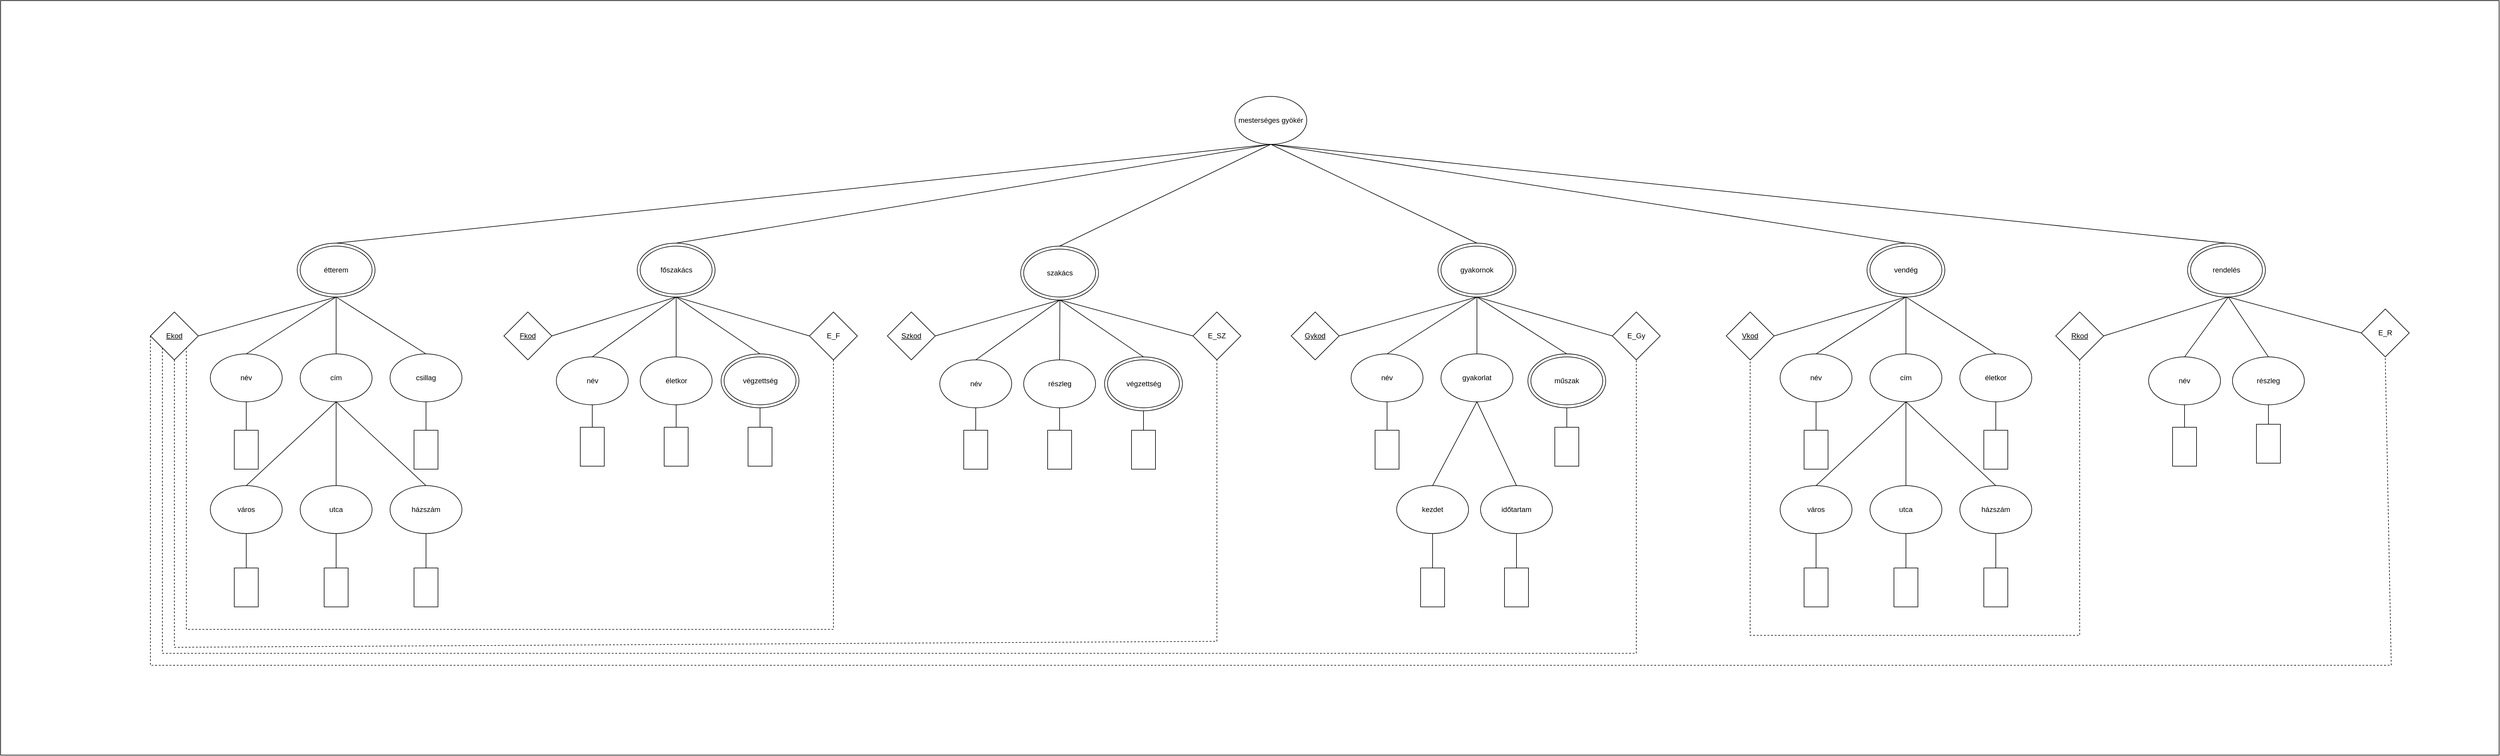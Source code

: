 <mxfile version="28.2.5">
  <diagram name="1 oldal" id="LIRnWuFRGlXjLQV8GNR7">
    <mxGraphModel dx="6037" dy="3804" grid="1" gridSize="10" guides="1" tooltips="1" connect="1" arrows="1" fold="1" page="1" pageScale="1" pageWidth="827" pageHeight="1169" math="0" shadow="0">
      <root>
        <mxCell id="0" />
        <mxCell id="1" parent="0" />
        <mxCell id="uNMmvh-9kqTbppRmAP75-179" value="" style="rounded=0;whiteSpace=wrap;html=1;fillColor=light-dark(#FFFFFF,#000000);" vertex="1" parent="1">
          <mxGeometry x="-580" y="-130" width="4170" height="1260" as="geometry" />
        </mxCell>
        <mxCell id="uNMmvh-9kqTbppRmAP75-46" value="" style="ellipse;whiteSpace=wrap;html=1;" vertex="1" parent="1">
          <mxGeometry x="622.5" y="460" width="130" height="90" as="geometry" />
        </mxCell>
        <mxCell id="uNMmvh-9kqTbppRmAP75-25" value="" style="ellipse;whiteSpace=wrap;html=1;" vertex="1" parent="1">
          <mxGeometry x="3070" y="275" width="130" height="90" as="geometry" />
        </mxCell>
        <mxCell id="uNMmvh-9kqTbppRmAP75-24" value="" style="ellipse;whiteSpace=wrap;html=1;" vertex="1" parent="1">
          <mxGeometry x="2535" y="275" width="130" height="90" as="geometry" />
        </mxCell>
        <mxCell id="uNMmvh-9kqTbppRmAP75-23" value="" style="ellipse;whiteSpace=wrap;html=1;" vertex="1" parent="1">
          <mxGeometry x="1819" y="275" width="130" height="90" as="geometry" />
        </mxCell>
        <mxCell id="uNMmvh-9kqTbppRmAP75-22" value="" style="ellipse;whiteSpace=wrap;html=1;" vertex="1" parent="1">
          <mxGeometry x="1122.5" y="280" width="130" height="90" as="geometry" />
        </mxCell>
        <mxCell id="uNMmvh-9kqTbppRmAP75-21" value="" style="ellipse;whiteSpace=wrap;html=1;" vertex="1" parent="1">
          <mxGeometry x="482.5" y="275" width="130" height="90" as="geometry" />
        </mxCell>
        <mxCell id="uNMmvh-9kqTbppRmAP75-20" value="" style="ellipse;whiteSpace=wrap;html=1;" vertex="1" parent="1">
          <mxGeometry x="-85" y="275" width="130" height="90" as="geometry" />
        </mxCell>
        <mxCell id="uNMmvh-9kqTbppRmAP75-1" value="étterem" style="ellipse;whiteSpace=wrap;html=1;" vertex="1" parent="1">
          <mxGeometry x="-80" y="280" width="120" height="80" as="geometry" />
        </mxCell>
        <mxCell id="uNMmvh-9kqTbppRmAP75-2" value="szakács" style="ellipse;whiteSpace=wrap;html=1;" vertex="1" parent="1">
          <mxGeometry x="1127.5" y="285" width="120" height="80" as="geometry" />
        </mxCell>
        <mxCell id="uNMmvh-9kqTbppRmAP75-3" value="főszakács" style="ellipse;whiteSpace=wrap;html=1;" vertex="1" parent="1">
          <mxGeometry x="487.5" y="280" width="120" height="80" as="geometry" />
        </mxCell>
        <mxCell id="uNMmvh-9kqTbppRmAP75-4" value="gyakornok" style="ellipse;whiteSpace=wrap;html=1;" vertex="1" parent="1">
          <mxGeometry x="1824" y="280" width="120" height="80" as="geometry" />
        </mxCell>
        <mxCell id="uNMmvh-9kqTbppRmAP75-5" value="vendég" style="ellipse;whiteSpace=wrap;html=1;" vertex="1" parent="1">
          <mxGeometry x="2540" y="280" width="120" height="80" as="geometry" />
        </mxCell>
        <mxCell id="uNMmvh-9kqTbppRmAP75-6" value="rendelés" style="ellipse;whiteSpace=wrap;html=1;" vertex="1" parent="1">
          <mxGeometry x="3075" y="280" width="120" height="80" as="geometry" />
        </mxCell>
        <mxCell id="uNMmvh-9kqTbppRmAP75-7" value="név" style="ellipse;whiteSpace=wrap;html=1;" vertex="1" parent="1">
          <mxGeometry x="-230" y="460" width="120" height="80" as="geometry" />
        </mxCell>
        <mxCell id="uNMmvh-9kqTbppRmAP75-8" value="cím" style="ellipse;whiteSpace=wrap;html=1;" vertex="1" parent="1">
          <mxGeometry x="-80" y="460" width="120" height="80" as="geometry" />
        </mxCell>
        <mxCell id="uNMmvh-9kqTbppRmAP75-10" value="&lt;u&gt;Ekod&lt;/u&gt;" style="rhombus;whiteSpace=wrap;html=1;" vertex="1" parent="1">
          <mxGeometry x="-330" y="390" width="80" height="80" as="geometry" />
        </mxCell>
        <mxCell id="uNMmvh-9kqTbppRmAP75-11" value="csillag" style="ellipse;whiteSpace=wrap;html=1;" vertex="1" parent="1">
          <mxGeometry x="70" y="460" width="120" height="80" as="geometry" />
        </mxCell>
        <mxCell id="uNMmvh-9kqTbppRmAP75-12" value="város" style="ellipse;whiteSpace=wrap;html=1;" vertex="1" parent="1">
          <mxGeometry x="-230" y="680" width="120" height="80" as="geometry" />
        </mxCell>
        <mxCell id="uNMmvh-9kqTbppRmAP75-13" value="utca" style="ellipse;whiteSpace=wrap;html=1;" vertex="1" parent="1">
          <mxGeometry x="-80" y="680" width="120" height="80" as="geometry" />
        </mxCell>
        <mxCell id="uNMmvh-9kqTbppRmAP75-14" value="házszám" style="ellipse;whiteSpace=wrap;html=1;" vertex="1" parent="1">
          <mxGeometry x="70" y="680" width="120" height="80" as="geometry" />
        </mxCell>
        <mxCell id="uNMmvh-9kqTbppRmAP75-15" value="" style="rounded=0;whiteSpace=wrap;html=1;rotation=90;" vertex="1" parent="1">
          <mxGeometry x="-202.5" y="600" width="65" height="40" as="geometry" />
        </mxCell>
        <mxCell id="uNMmvh-9kqTbppRmAP75-16" value="" style="rounded=0;whiteSpace=wrap;html=1;rotation=90;" vertex="1" parent="1">
          <mxGeometry x="97.5" y="600" width="65" height="40" as="geometry" />
        </mxCell>
        <mxCell id="uNMmvh-9kqTbppRmAP75-17" value="" style="rounded=0;whiteSpace=wrap;html=1;rotation=90;" vertex="1" parent="1">
          <mxGeometry x="-202.5" y="830" width="65" height="40" as="geometry" />
        </mxCell>
        <mxCell id="uNMmvh-9kqTbppRmAP75-18" value="" style="rounded=0;whiteSpace=wrap;html=1;rotation=90;" vertex="1" parent="1">
          <mxGeometry x="-52.5" y="830" width="65" height="40" as="geometry" />
        </mxCell>
        <mxCell id="uNMmvh-9kqTbppRmAP75-19" value="" style="rounded=0;whiteSpace=wrap;html=1;rotation=90;" vertex="1" parent="1">
          <mxGeometry x="97.5" y="830" width="65" height="40" as="geometry" />
        </mxCell>
        <mxCell id="uNMmvh-9kqTbppRmAP75-26" value="" style="endArrow=none;html=1;rounded=0;exitX=1;exitY=0.5;exitDx=0;exitDy=0;entryX=0.5;entryY=1;entryDx=0;entryDy=0;" edge="1" parent="1" source="uNMmvh-9kqTbppRmAP75-10" target="uNMmvh-9kqTbppRmAP75-20">
          <mxGeometry width="50" height="50" relative="1" as="geometry">
            <mxPoint x="-110" y="500" as="sourcePoint" />
            <mxPoint x="-100" y="410" as="targetPoint" />
          </mxGeometry>
        </mxCell>
        <mxCell id="uNMmvh-9kqTbppRmAP75-31" value="" style="endArrow=none;html=1;rounded=0;exitX=0.5;exitY=0;exitDx=0;exitDy=0;entryX=0.5;entryY=1;entryDx=0;entryDy=0;" edge="1" parent="1" source="uNMmvh-9kqTbppRmAP75-7" target="uNMmvh-9kqTbppRmAP75-20">
          <mxGeometry width="50" height="50" relative="1" as="geometry">
            <mxPoint x="-110" y="500" as="sourcePoint" />
            <mxPoint x="-60" y="450" as="targetPoint" />
          </mxGeometry>
        </mxCell>
        <mxCell id="uNMmvh-9kqTbppRmAP75-32" value="" style="endArrow=none;html=1;rounded=0;exitX=0.5;exitY=0;exitDx=0;exitDy=0;entryX=0.5;entryY=1;entryDx=0;entryDy=0;" edge="1" parent="1" source="uNMmvh-9kqTbppRmAP75-8" target="uNMmvh-9kqTbppRmAP75-20">
          <mxGeometry width="50" height="50" relative="1" as="geometry">
            <mxPoint x="-110" y="500" as="sourcePoint" />
            <mxPoint x="-30" y="380" as="targetPoint" />
          </mxGeometry>
        </mxCell>
        <mxCell id="uNMmvh-9kqTbppRmAP75-33" value="" style="endArrow=none;html=1;rounded=0;exitX=0.5;exitY=0;exitDx=0;exitDy=0;entryX=0.5;entryY=1;entryDx=0;entryDy=0;" edge="1" parent="1" source="uNMmvh-9kqTbppRmAP75-11" target="uNMmvh-9kqTbppRmAP75-20">
          <mxGeometry width="50" height="50" relative="1" as="geometry">
            <mxPoint x="-110" y="500" as="sourcePoint" />
            <mxPoint x="-20" y="370" as="targetPoint" />
          </mxGeometry>
        </mxCell>
        <mxCell id="uNMmvh-9kqTbppRmAP75-34" value="" style="endArrow=none;html=1;rounded=0;entryX=0.5;entryY=1;entryDx=0;entryDy=0;exitX=0;exitY=0.5;exitDx=0;exitDy=0;" edge="1" parent="1" source="uNMmvh-9kqTbppRmAP75-15" target="uNMmvh-9kqTbppRmAP75-7">
          <mxGeometry width="50" height="50" relative="1" as="geometry">
            <mxPoint x="-150" y="630" as="sourcePoint" />
            <mxPoint x="-100" y="580" as="targetPoint" />
          </mxGeometry>
        </mxCell>
        <mxCell id="uNMmvh-9kqTbppRmAP75-35" value="" style="endArrow=none;html=1;rounded=0;entryX=0.5;entryY=1;entryDx=0;entryDy=0;exitX=0;exitY=0.5;exitDx=0;exitDy=0;" edge="1" parent="1" source="uNMmvh-9kqTbppRmAP75-16" target="uNMmvh-9kqTbppRmAP75-11">
          <mxGeometry width="50" height="50" relative="1" as="geometry">
            <mxPoint x="-120" y="660" as="sourcePoint" />
            <mxPoint x="-70" y="610" as="targetPoint" />
          </mxGeometry>
        </mxCell>
        <mxCell id="uNMmvh-9kqTbppRmAP75-36" value="" style="endArrow=none;html=1;rounded=0;entryX=0.5;entryY=1;entryDx=0;entryDy=0;exitX=0;exitY=0.5;exitDx=0;exitDy=0;" edge="1" parent="1" source="uNMmvh-9kqTbppRmAP75-19" target="uNMmvh-9kqTbppRmAP75-14">
          <mxGeometry width="50" height="50" relative="1" as="geometry">
            <mxPoint x="30" y="920" as="sourcePoint" />
            <mxPoint x="80" y="870" as="targetPoint" />
          </mxGeometry>
        </mxCell>
        <mxCell id="uNMmvh-9kqTbppRmAP75-37" value="" style="endArrow=none;html=1;rounded=0;entryX=0.5;entryY=1;entryDx=0;entryDy=0;exitX=0;exitY=0.5;exitDx=0;exitDy=0;" edge="1" parent="1" source="uNMmvh-9kqTbppRmAP75-18" target="uNMmvh-9kqTbppRmAP75-13">
          <mxGeometry width="50" height="50" relative="1" as="geometry">
            <mxPoint x="30" y="930" as="sourcePoint" />
            <mxPoint x="80" y="880" as="targetPoint" />
          </mxGeometry>
        </mxCell>
        <mxCell id="uNMmvh-9kqTbppRmAP75-38" value="" style="endArrow=none;html=1;rounded=0;entryX=0.5;entryY=1;entryDx=0;entryDy=0;exitX=0;exitY=0.5;exitDx=0;exitDy=0;" edge="1" parent="1" source="uNMmvh-9kqTbppRmAP75-17" target="uNMmvh-9kqTbppRmAP75-12">
          <mxGeometry width="50" height="50" relative="1" as="geometry">
            <mxPoint x="30" y="930" as="sourcePoint" />
            <mxPoint x="80" y="880" as="targetPoint" />
          </mxGeometry>
        </mxCell>
        <mxCell id="uNMmvh-9kqTbppRmAP75-39" value="" style="endArrow=none;html=1;rounded=0;entryX=0.5;entryY=1;entryDx=0;entryDy=0;exitX=0.5;exitY=0;exitDx=0;exitDy=0;" edge="1" parent="1" source="uNMmvh-9kqTbppRmAP75-12" target="uNMmvh-9kqTbppRmAP75-8">
          <mxGeometry width="50" height="50" relative="1" as="geometry">
            <mxPoint x="35" y="690" as="sourcePoint" />
            <mxPoint x="85" y="640" as="targetPoint" />
          </mxGeometry>
        </mxCell>
        <mxCell id="uNMmvh-9kqTbppRmAP75-40" value="" style="endArrow=none;html=1;rounded=0;exitX=0.5;exitY=0;exitDx=0;exitDy=0;entryX=0.5;entryY=1;entryDx=0;entryDy=0;" edge="1" parent="1" source="uNMmvh-9kqTbppRmAP75-13" target="uNMmvh-9kqTbppRmAP75-8">
          <mxGeometry width="50" height="50" relative="1" as="geometry">
            <mxPoint x="-5" y="690" as="sourcePoint" />
            <mxPoint x="-15" y="540" as="targetPoint" />
          </mxGeometry>
        </mxCell>
        <mxCell id="uNMmvh-9kqTbppRmAP75-41" value="" style="endArrow=none;html=1;rounded=0;entryX=0.5;entryY=1;entryDx=0;entryDy=0;exitX=0.5;exitY=0;exitDx=0;exitDy=0;" edge="1" parent="1" source="uNMmvh-9kqTbppRmAP75-14" target="uNMmvh-9kqTbppRmAP75-8">
          <mxGeometry width="50" height="50" relative="1" as="geometry">
            <mxPoint x="55" y="650" as="sourcePoint" />
            <mxPoint x="105" y="600" as="targetPoint" />
          </mxGeometry>
        </mxCell>
        <mxCell id="uNMmvh-9kqTbppRmAP75-42" value="&lt;u&gt;Fkod&lt;/u&gt;" style="rhombus;whiteSpace=wrap;html=1;" vertex="1" parent="1">
          <mxGeometry x="260" y="390" width="80" height="80" as="geometry" />
        </mxCell>
        <mxCell id="uNMmvh-9kqTbppRmAP75-43" value="név" style="ellipse;whiteSpace=wrap;html=1;" vertex="1" parent="1">
          <mxGeometry x="347.5" y="465" width="120" height="80" as="geometry" />
        </mxCell>
        <mxCell id="uNMmvh-9kqTbppRmAP75-44" value="életkor" style="ellipse;whiteSpace=wrap;html=1;" vertex="1" parent="1">
          <mxGeometry x="487.5" y="465" width="120" height="80" as="geometry" />
        </mxCell>
        <mxCell id="uNMmvh-9kqTbppRmAP75-45" value="végzettség" style="ellipse;whiteSpace=wrap;html=1;" vertex="1" parent="1">
          <mxGeometry x="627.5" y="465" width="120" height="80" as="geometry" />
        </mxCell>
        <mxCell id="uNMmvh-9kqTbppRmAP75-47" value="" style="rounded=0;whiteSpace=wrap;html=1;rotation=90;" vertex="1" parent="1">
          <mxGeometry x="375" y="595" width="65" height="40" as="geometry" />
        </mxCell>
        <mxCell id="uNMmvh-9kqTbppRmAP75-48" value="" style="rounded=0;whiteSpace=wrap;html=1;rotation=90;" vertex="1" parent="1">
          <mxGeometry x="515" y="595" width="65" height="40" as="geometry" />
        </mxCell>
        <mxCell id="uNMmvh-9kqTbppRmAP75-49" value="" style="rounded=0;whiteSpace=wrap;html=1;rotation=90;" vertex="1" parent="1">
          <mxGeometry x="655" y="595" width="65" height="40" as="geometry" />
        </mxCell>
        <mxCell id="uNMmvh-9kqTbppRmAP75-50" value="" style="endArrow=none;html=1;rounded=0;exitX=1;exitY=0.5;exitDx=0;exitDy=0;entryX=0.5;entryY=1;entryDx=0;entryDy=0;" edge="1" parent="1" source="uNMmvh-9kqTbppRmAP75-42" target="uNMmvh-9kqTbppRmAP75-21">
          <mxGeometry width="50" height="50" relative="1" as="geometry">
            <mxPoint x="390" y="410" as="sourcePoint" />
            <mxPoint x="440" y="360" as="targetPoint" />
          </mxGeometry>
        </mxCell>
        <mxCell id="uNMmvh-9kqTbppRmAP75-51" value="" style="endArrow=none;html=1;rounded=0;exitX=0.5;exitY=0;exitDx=0;exitDy=0;entryX=0.5;entryY=1;entryDx=0;entryDy=0;" edge="1" parent="1" source="uNMmvh-9kqTbppRmAP75-43" target="uNMmvh-9kqTbppRmAP75-21">
          <mxGeometry width="50" height="50" relative="1" as="geometry">
            <mxPoint x="390" y="430" as="sourcePoint" />
            <mxPoint x="470" y="380" as="targetPoint" />
          </mxGeometry>
        </mxCell>
        <mxCell id="uNMmvh-9kqTbppRmAP75-52" value="" style="endArrow=none;html=1;rounded=0;exitX=0.5;exitY=0;exitDx=0;exitDy=0;entryX=0.5;entryY=1;entryDx=0;entryDy=0;" edge="1" parent="1" source="uNMmvh-9kqTbppRmAP75-44" target="uNMmvh-9kqTbppRmAP75-21">
          <mxGeometry width="50" height="50" relative="1" as="geometry">
            <mxPoint x="390" y="430" as="sourcePoint" />
            <mxPoint x="480" y="370" as="targetPoint" />
          </mxGeometry>
        </mxCell>
        <mxCell id="uNMmvh-9kqTbppRmAP75-53" value="" style="endArrow=none;html=1;rounded=0;entryX=0.5;entryY=0;entryDx=0;entryDy=0;exitX=0.5;exitY=1;exitDx=0;exitDy=0;" edge="1" parent="1" source="uNMmvh-9kqTbppRmAP75-21" target="uNMmvh-9kqTbppRmAP75-46">
          <mxGeometry width="50" height="50" relative="1" as="geometry">
            <mxPoint x="480" y="380" as="sourcePoint" />
            <mxPoint x="580" y="450" as="targetPoint" />
          </mxGeometry>
        </mxCell>
        <mxCell id="uNMmvh-9kqTbppRmAP75-54" value="" style="endArrow=none;html=1;rounded=0;entryX=0.5;entryY=1;entryDx=0;entryDy=0;exitX=0;exitY=0.5;exitDx=0;exitDy=0;" edge="1" parent="1" source="uNMmvh-9kqTbppRmAP75-47" target="uNMmvh-9kqTbppRmAP75-43">
          <mxGeometry width="50" height="50" relative="1" as="geometry">
            <mxPoint x="417.5" y="605" as="sourcePoint" />
            <mxPoint x="467.5" y="555" as="targetPoint" />
          </mxGeometry>
        </mxCell>
        <mxCell id="uNMmvh-9kqTbppRmAP75-55" value="" style="endArrow=none;html=1;rounded=0;entryX=0.5;entryY=1;entryDx=0;entryDy=0;exitX=0;exitY=0.5;exitDx=0;exitDy=0;" edge="1" parent="1" source="uNMmvh-9kqTbppRmAP75-48" target="uNMmvh-9kqTbppRmAP75-44">
          <mxGeometry width="50" height="50" relative="1" as="geometry">
            <mxPoint x="407.5" y="605" as="sourcePoint" />
            <mxPoint x="457.5" y="555" as="targetPoint" />
          </mxGeometry>
        </mxCell>
        <mxCell id="uNMmvh-9kqTbppRmAP75-56" value="" style="endArrow=none;html=1;rounded=0;entryX=0.5;entryY=1;entryDx=0;entryDy=0;exitX=0;exitY=0.5;exitDx=0;exitDy=0;" edge="1" parent="1" source="uNMmvh-9kqTbppRmAP75-49" target="uNMmvh-9kqTbppRmAP75-46">
          <mxGeometry width="50" height="50" relative="1" as="geometry">
            <mxPoint x="607.5" y="595" as="sourcePoint" />
            <mxPoint x="657.5" y="545" as="targetPoint" />
          </mxGeometry>
        </mxCell>
        <mxCell id="uNMmvh-9kqTbppRmAP75-57" value="E_F" style="rhombus;whiteSpace=wrap;html=1;" vertex="1" parent="1">
          <mxGeometry x="770" y="390" width="80" height="80" as="geometry" />
        </mxCell>
        <mxCell id="uNMmvh-9kqTbppRmAP75-58" value="" style="endArrow=none;html=1;rounded=0;entryX=0;entryY=0.5;entryDx=0;entryDy=0;exitX=0.5;exitY=1;exitDx=0;exitDy=0;" edge="1" parent="1" source="uNMmvh-9kqTbppRmAP75-21" target="uNMmvh-9kqTbppRmAP75-57">
          <mxGeometry width="50" height="50" relative="1" as="geometry">
            <mxPoint x="480" y="380" as="sourcePoint" />
            <mxPoint x="550" y="430" as="targetPoint" />
          </mxGeometry>
        </mxCell>
        <mxCell id="uNMmvh-9kqTbppRmAP75-59" value="" style="endArrow=none;dashed=1;html=1;rounded=0;exitX=0.5;exitY=1;exitDx=0;exitDy=0;entryX=1;entryY=1;entryDx=0;entryDy=0;" edge="1" parent="1" source="uNMmvh-9kqTbppRmAP75-57" target="uNMmvh-9kqTbppRmAP75-10">
          <mxGeometry width="50" height="50" relative="1" as="geometry">
            <mxPoint x="340" y="650" as="sourcePoint" />
            <mxPoint x="390" y="600" as="targetPoint" />
            <Array as="points">
              <mxPoint x="810" y="920" />
              <mxPoint x="-270" y="920" />
              <mxPoint x="-270" y="830" />
              <mxPoint x="-270" y="740" />
            </Array>
          </mxGeometry>
        </mxCell>
        <mxCell id="uNMmvh-9kqTbppRmAP75-60" value="E_SZ" style="rhombus;whiteSpace=wrap;html=1;" vertex="1" parent="1">
          <mxGeometry x="1410" y="390" width="80" height="80" as="geometry" />
        </mxCell>
        <mxCell id="uNMmvh-9kqTbppRmAP75-61" value="E_Gy" style="rhombus;whiteSpace=wrap;html=1;" vertex="1" parent="1">
          <mxGeometry x="2110" y="390" width="80" height="80" as="geometry" />
        </mxCell>
        <mxCell id="uNMmvh-9kqTbppRmAP75-62" value="E_R" style="rhombus;whiteSpace=wrap;html=1;" vertex="1" parent="1">
          <mxGeometry x="3360" y="385" width="80" height="80" as="geometry" />
        </mxCell>
        <mxCell id="uNMmvh-9kqTbppRmAP75-70" value="&lt;u&gt;Szkod&lt;/u&gt;" style="rhombus;whiteSpace=wrap;html=1;" vertex="1" parent="1">
          <mxGeometry x="900" y="390" width="80" height="80" as="geometry" />
        </mxCell>
        <mxCell id="uNMmvh-9kqTbppRmAP75-75" value="" style="ellipse;whiteSpace=wrap;html=1;" vertex="1" parent="1">
          <mxGeometry x="1262.5" y="465" width="130" height="90" as="geometry" />
        </mxCell>
        <mxCell id="uNMmvh-9kqTbppRmAP75-77" value="név" style="ellipse;whiteSpace=wrap;html=1;" vertex="1" parent="1">
          <mxGeometry x="987.5" y="470" width="120" height="80" as="geometry" />
        </mxCell>
        <mxCell id="uNMmvh-9kqTbppRmAP75-78" value="részleg" style="ellipse;whiteSpace=wrap;html=1;" vertex="1" parent="1">
          <mxGeometry x="1127.5" y="470" width="120" height="80" as="geometry" />
        </mxCell>
        <mxCell id="uNMmvh-9kqTbppRmAP75-79" value="végzettség" style="ellipse;whiteSpace=wrap;html=1;" vertex="1" parent="1">
          <mxGeometry x="1267.5" y="470" width="120" height="80" as="geometry" />
        </mxCell>
        <mxCell id="uNMmvh-9kqTbppRmAP75-80" value="" style="rounded=0;whiteSpace=wrap;html=1;rotation=90;" vertex="1" parent="1">
          <mxGeometry x="1015" y="600" width="65" height="40" as="geometry" />
        </mxCell>
        <mxCell id="uNMmvh-9kqTbppRmAP75-81" value="" style="rounded=0;whiteSpace=wrap;html=1;rotation=90;" vertex="1" parent="1">
          <mxGeometry x="1155" y="600" width="65" height="40" as="geometry" />
        </mxCell>
        <mxCell id="uNMmvh-9kqTbppRmAP75-82" value="" style="rounded=0;whiteSpace=wrap;html=1;rotation=90;" vertex="1" parent="1">
          <mxGeometry x="1295" y="600" width="65" height="40" as="geometry" />
        </mxCell>
        <mxCell id="uNMmvh-9kqTbppRmAP75-83" value="" style="endArrow=none;html=1;rounded=0;exitX=1;exitY=0.5;exitDx=0;exitDy=0;entryX=0.5;entryY=1;entryDx=0;entryDy=0;" edge="1" parent="1" source="uNMmvh-9kqTbppRmAP75-70">
          <mxGeometry width="50" height="50" relative="1" as="geometry">
            <mxPoint x="980" y="435.0" as="sourcePoint" />
            <mxPoint x="1188" y="370" as="targetPoint" />
          </mxGeometry>
        </mxCell>
        <mxCell id="uNMmvh-9kqTbppRmAP75-84" value="" style="endArrow=none;html=1;rounded=0;exitX=0.5;exitY=0;exitDx=0;exitDy=0;entryX=0.5;entryY=1;entryDx=0;entryDy=0;" edge="1" parent="1" source="uNMmvh-9kqTbppRmAP75-77">
          <mxGeometry width="50" height="50" relative="1" as="geometry">
            <mxPoint x="1030" y="435" as="sourcePoint" />
            <mxPoint x="1188" y="370" as="targetPoint" />
          </mxGeometry>
        </mxCell>
        <mxCell id="uNMmvh-9kqTbppRmAP75-85" value="" style="endArrow=none;html=1;rounded=0;exitX=0.5;exitY=0;exitDx=0;exitDy=0;entryX=0.5;entryY=1;entryDx=0;entryDy=0;" edge="1" parent="1" source="uNMmvh-9kqTbppRmAP75-78">
          <mxGeometry width="50" height="50" relative="1" as="geometry">
            <mxPoint x="1030" y="435" as="sourcePoint" />
            <mxPoint x="1188" y="370" as="targetPoint" />
          </mxGeometry>
        </mxCell>
        <mxCell id="uNMmvh-9kqTbppRmAP75-86" value="" style="endArrow=none;html=1;rounded=0;entryX=0.5;entryY=0;entryDx=0;entryDy=0;exitX=0.5;exitY=1;exitDx=0;exitDy=0;" edge="1" parent="1" target="uNMmvh-9kqTbppRmAP75-75">
          <mxGeometry width="50" height="50" relative="1" as="geometry">
            <mxPoint x="1188" y="370" as="sourcePoint" />
            <mxPoint x="1220" y="455" as="targetPoint" />
          </mxGeometry>
        </mxCell>
        <mxCell id="uNMmvh-9kqTbppRmAP75-87" value="" style="endArrow=none;html=1;rounded=0;entryX=0.5;entryY=1;entryDx=0;entryDy=0;exitX=0;exitY=0.5;exitDx=0;exitDy=0;" edge="1" parent="1" source="uNMmvh-9kqTbppRmAP75-80" target="uNMmvh-9kqTbppRmAP75-77">
          <mxGeometry width="50" height="50" relative="1" as="geometry">
            <mxPoint x="1057.5" y="610" as="sourcePoint" />
            <mxPoint x="1107.5" y="560" as="targetPoint" />
          </mxGeometry>
        </mxCell>
        <mxCell id="uNMmvh-9kqTbppRmAP75-88" value="" style="endArrow=none;html=1;rounded=0;entryX=0.5;entryY=1;entryDx=0;entryDy=0;exitX=0;exitY=0.5;exitDx=0;exitDy=0;" edge="1" parent="1" source="uNMmvh-9kqTbppRmAP75-81" target="uNMmvh-9kqTbppRmAP75-78">
          <mxGeometry width="50" height="50" relative="1" as="geometry">
            <mxPoint x="1047.5" y="610" as="sourcePoint" />
            <mxPoint x="1097.5" y="560" as="targetPoint" />
          </mxGeometry>
        </mxCell>
        <mxCell id="uNMmvh-9kqTbppRmAP75-89" value="" style="endArrow=none;html=1;rounded=0;entryX=0.5;entryY=1;entryDx=0;entryDy=0;exitX=0;exitY=0.5;exitDx=0;exitDy=0;" edge="1" parent="1" source="uNMmvh-9kqTbppRmAP75-82" target="uNMmvh-9kqTbppRmAP75-75">
          <mxGeometry width="50" height="50" relative="1" as="geometry">
            <mxPoint x="1247.5" y="600" as="sourcePoint" />
            <mxPoint x="1297.5" y="550" as="targetPoint" />
          </mxGeometry>
        </mxCell>
        <mxCell id="uNMmvh-9kqTbppRmAP75-91" value="" style="endArrow=none;html=1;rounded=0;entryX=0;entryY=0.5;entryDx=0;entryDy=0;" edge="1" parent="1" target="uNMmvh-9kqTbppRmAP75-60">
          <mxGeometry width="50" height="50" relative="1" as="geometry">
            <mxPoint x="1188" y="370" as="sourcePoint" />
            <mxPoint x="1410" y="435" as="targetPoint" />
          </mxGeometry>
        </mxCell>
        <mxCell id="uNMmvh-9kqTbppRmAP75-92" value="" style="endArrow=none;dashed=1;html=1;rounded=0;entryX=0.5;entryY=1;entryDx=0;entryDy=0;exitX=0.5;exitY=1;exitDx=0;exitDy=0;" edge="1" parent="1" source="uNMmvh-9kqTbppRmAP75-10" target="uNMmvh-9kqTbppRmAP75-60">
          <mxGeometry width="50" height="50" relative="1" as="geometry">
            <mxPoint x="-300" y="480" as="sourcePoint" />
            <mxPoint x="1350" y="540" as="targetPoint" />
            <Array as="points">
              <mxPoint x="-290" y="950" />
              <mxPoint x="1450" y="940" />
            </Array>
          </mxGeometry>
        </mxCell>
        <mxCell id="uNMmvh-9kqTbppRmAP75-95" value="név" style="ellipse;whiteSpace=wrap;html=1;" vertex="1" parent="1">
          <mxGeometry x="1674" y="460" width="120" height="80" as="geometry" />
        </mxCell>
        <mxCell id="uNMmvh-9kqTbppRmAP75-96" value="gyakorlat" style="ellipse;whiteSpace=wrap;html=1;" vertex="1" parent="1">
          <mxGeometry x="1824" y="460" width="120" height="80" as="geometry" />
        </mxCell>
        <mxCell id="uNMmvh-9kqTbppRmAP75-97" value="csillag" style="ellipse;whiteSpace=wrap;html=1;" vertex="1" parent="1">
          <mxGeometry x="1974" y="460" width="120" height="80" as="geometry" />
        </mxCell>
        <mxCell id="uNMmvh-9kqTbppRmAP75-98" value="kezdet" style="ellipse;whiteSpace=wrap;html=1;" vertex="1" parent="1">
          <mxGeometry x="1750" y="680" width="120" height="80" as="geometry" />
        </mxCell>
        <mxCell id="uNMmvh-9kqTbppRmAP75-100" value="időtartam" style="ellipse;whiteSpace=wrap;html=1;" vertex="1" parent="1">
          <mxGeometry x="1890" y="680" width="120" height="80" as="geometry" />
        </mxCell>
        <mxCell id="uNMmvh-9kqTbppRmAP75-101" value="" style="rounded=0;whiteSpace=wrap;html=1;rotation=90;" vertex="1" parent="1">
          <mxGeometry x="1701.5" y="600" width="65" height="40" as="geometry" />
        </mxCell>
        <mxCell id="uNMmvh-9kqTbppRmAP75-103" value="" style="rounded=0;whiteSpace=wrap;html=1;rotation=90;" vertex="1" parent="1">
          <mxGeometry x="1777.5" y="830" width="65" height="40" as="geometry" />
        </mxCell>
        <mxCell id="uNMmvh-9kqTbppRmAP75-105" value="" style="rounded=0;whiteSpace=wrap;html=1;rotation=90;" vertex="1" parent="1">
          <mxGeometry x="1917.5" y="830" width="65" height="40" as="geometry" />
        </mxCell>
        <mxCell id="uNMmvh-9kqTbppRmAP75-106" value="" style="endArrow=none;html=1;rounded=0;exitX=1;exitY=0.5;exitDx=0;exitDy=0;entryX=0.5;entryY=1;entryDx=0;entryDy=0;" edge="1" parent="1">
          <mxGeometry width="50" height="50" relative="1" as="geometry">
            <mxPoint x="1654" y="430" as="sourcePoint" />
            <mxPoint x="1884" y="365" as="targetPoint" />
          </mxGeometry>
        </mxCell>
        <mxCell id="uNMmvh-9kqTbppRmAP75-107" value="" style="endArrow=none;html=1;rounded=0;exitX=0.5;exitY=0;exitDx=0;exitDy=0;entryX=0.5;entryY=1;entryDx=0;entryDy=0;" edge="1" parent="1" source="uNMmvh-9kqTbppRmAP75-95">
          <mxGeometry width="50" height="50" relative="1" as="geometry">
            <mxPoint x="1794" y="500" as="sourcePoint" />
            <mxPoint x="1884" y="365" as="targetPoint" />
          </mxGeometry>
        </mxCell>
        <mxCell id="uNMmvh-9kqTbppRmAP75-108" value="" style="endArrow=none;html=1;rounded=0;exitX=0.5;exitY=0;exitDx=0;exitDy=0;entryX=0.5;entryY=1;entryDx=0;entryDy=0;" edge="1" parent="1" source="uNMmvh-9kqTbppRmAP75-96">
          <mxGeometry width="50" height="50" relative="1" as="geometry">
            <mxPoint x="1794" y="500" as="sourcePoint" />
            <mxPoint x="1884" y="365" as="targetPoint" />
          </mxGeometry>
        </mxCell>
        <mxCell id="uNMmvh-9kqTbppRmAP75-109" value="" style="endArrow=none;html=1;rounded=0;exitX=0.5;exitY=0;exitDx=0;exitDy=0;entryX=0.5;entryY=1;entryDx=0;entryDy=0;" edge="1" parent="1" source="uNMmvh-9kqTbppRmAP75-97">
          <mxGeometry width="50" height="50" relative="1" as="geometry">
            <mxPoint x="1794" y="500" as="sourcePoint" />
            <mxPoint x="1884" y="365" as="targetPoint" />
          </mxGeometry>
        </mxCell>
        <mxCell id="uNMmvh-9kqTbppRmAP75-110" value="" style="endArrow=none;html=1;rounded=0;entryX=0.5;entryY=1;entryDx=0;entryDy=0;exitX=0;exitY=0.5;exitDx=0;exitDy=0;" edge="1" parent="1" source="uNMmvh-9kqTbppRmAP75-101" target="uNMmvh-9kqTbppRmAP75-95">
          <mxGeometry width="50" height="50" relative="1" as="geometry">
            <mxPoint x="1754" y="630" as="sourcePoint" />
            <mxPoint x="1804" y="580" as="targetPoint" />
          </mxGeometry>
        </mxCell>
        <mxCell id="uNMmvh-9kqTbppRmAP75-111" value="" style="endArrow=none;html=1;rounded=0;entryX=0.5;entryY=1;entryDx=0;entryDy=0;exitX=0;exitY=0.5;exitDx=0;exitDy=0;" edge="1" parent="1" target="uNMmvh-9kqTbppRmAP75-97">
          <mxGeometry width="50" height="50" relative="1" as="geometry">
            <mxPoint x="2034" y="587.5" as="sourcePoint" />
            <mxPoint x="1834" y="610" as="targetPoint" />
          </mxGeometry>
        </mxCell>
        <mxCell id="uNMmvh-9kqTbppRmAP75-112" value="" style="endArrow=none;html=1;rounded=0;entryX=0.5;entryY=1;entryDx=0;entryDy=0;exitX=0;exitY=0.5;exitDx=0;exitDy=0;" edge="1" parent="1" source="uNMmvh-9kqTbppRmAP75-105" target="uNMmvh-9kqTbppRmAP75-100">
          <mxGeometry width="50" height="50" relative="1" as="geometry">
            <mxPoint x="1850" y="920" as="sourcePoint" />
            <mxPoint x="1900" y="870" as="targetPoint" />
          </mxGeometry>
        </mxCell>
        <mxCell id="uNMmvh-9kqTbppRmAP75-114" value="" style="endArrow=none;html=1;rounded=0;entryX=0.5;entryY=1;entryDx=0;entryDy=0;exitX=0;exitY=0.5;exitDx=0;exitDy=0;" edge="1" parent="1" source="uNMmvh-9kqTbppRmAP75-103" target="uNMmvh-9kqTbppRmAP75-98">
          <mxGeometry width="50" height="50" relative="1" as="geometry">
            <mxPoint x="2010" y="930" as="sourcePoint" />
            <mxPoint x="2060" y="880" as="targetPoint" />
          </mxGeometry>
        </mxCell>
        <mxCell id="uNMmvh-9kqTbppRmAP75-115" value="" style="endArrow=none;html=1;rounded=0;entryX=0.5;entryY=1;entryDx=0;entryDy=0;exitX=0.5;exitY=0;exitDx=0;exitDy=0;" edge="1" parent="1" source="uNMmvh-9kqTbppRmAP75-98" target="uNMmvh-9kqTbppRmAP75-96">
          <mxGeometry width="50" height="50" relative="1" as="geometry">
            <mxPoint x="1939" y="690" as="sourcePoint" />
            <mxPoint x="1989" y="640" as="targetPoint" />
          </mxGeometry>
        </mxCell>
        <mxCell id="uNMmvh-9kqTbppRmAP75-117" value="" style="endArrow=none;html=1;rounded=0;entryX=0.5;entryY=1;entryDx=0;entryDy=0;exitX=0.5;exitY=0;exitDx=0;exitDy=0;" edge="1" parent="1" source="uNMmvh-9kqTbppRmAP75-100" target="uNMmvh-9kqTbppRmAP75-96">
          <mxGeometry width="50" height="50" relative="1" as="geometry">
            <mxPoint x="1959" y="650" as="sourcePoint" />
            <mxPoint x="2009" y="600" as="targetPoint" />
          </mxGeometry>
        </mxCell>
        <mxCell id="uNMmvh-9kqTbppRmAP75-118" value="&lt;u&gt;Gykod&lt;/u&gt;" style="rhombus;whiteSpace=wrap;html=1;" vertex="1" parent="1">
          <mxGeometry x="1574" y="390" width="80" height="80" as="geometry" />
        </mxCell>
        <mxCell id="uNMmvh-9kqTbppRmAP75-120" value="" style="endArrow=none;html=1;rounded=0;entryX=0;entryY=0.5;entryDx=0;entryDy=0;exitX=0.5;exitY=1;exitDx=0;exitDy=0;" edge="1" parent="1" source="uNMmvh-9kqTbppRmAP75-23" target="uNMmvh-9kqTbppRmAP75-61">
          <mxGeometry width="50" height="50" relative="1" as="geometry">
            <mxPoint x="1900" y="380" as="sourcePoint" />
            <mxPoint x="1950" y="480" as="targetPoint" />
          </mxGeometry>
        </mxCell>
        <mxCell id="uNMmvh-9kqTbppRmAP75-121" value="" style="ellipse;whiteSpace=wrap;html=1;" vertex="1" parent="1">
          <mxGeometry x="1969" y="460" width="130" height="90" as="geometry" />
        </mxCell>
        <mxCell id="uNMmvh-9kqTbppRmAP75-122" value="műszak" style="ellipse;whiteSpace=wrap;html=1;" vertex="1" parent="1">
          <mxGeometry x="1974" y="465" width="120" height="80" as="geometry" />
        </mxCell>
        <mxCell id="uNMmvh-9kqTbppRmAP75-123" value="" style="rounded=0;whiteSpace=wrap;html=1;rotation=90;" vertex="1" parent="1">
          <mxGeometry x="2001.5" y="595" width="65" height="40" as="geometry" />
        </mxCell>
        <mxCell id="uNMmvh-9kqTbppRmAP75-124" value="" style="endArrow=none;html=1;rounded=0;entryX=0.5;entryY=1;entryDx=0;entryDy=0;exitX=0;exitY=0.5;exitDx=0;exitDy=0;" edge="1" parent="1" source="uNMmvh-9kqTbppRmAP75-123" target="uNMmvh-9kqTbppRmAP75-121">
          <mxGeometry width="50" height="50" relative="1" as="geometry">
            <mxPoint x="1954" y="595" as="sourcePoint" />
            <mxPoint x="2004" y="545" as="targetPoint" />
          </mxGeometry>
        </mxCell>
        <mxCell id="uNMmvh-9kqTbppRmAP75-125" value="" style="endArrow=none;dashed=1;html=1;rounded=0;entryX=0.5;entryY=1;entryDx=0;entryDy=0;exitX=0;exitY=1;exitDx=0;exitDy=0;" edge="1" parent="1" source="uNMmvh-9kqTbppRmAP75-10" target="uNMmvh-9kqTbppRmAP75-61">
          <mxGeometry width="50" height="50" relative="1" as="geometry">
            <mxPoint x="1700" y="720" as="sourcePoint" />
            <mxPoint x="1750" y="670" as="targetPoint" />
            <Array as="points">
              <mxPoint x="-310" y="960" />
              <mxPoint x="2150" y="960" />
            </Array>
          </mxGeometry>
        </mxCell>
        <mxCell id="uNMmvh-9kqTbppRmAP75-128" value="név" style="ellipse;whiteSpace=wrap;html=1;" vertex="1" parent="1">
          <mxGeometry x="2390" y="460" width="120" height="80" as="geometry" />
        </mxCell>
        <mxCell id="uNMmvh-9kqTbppRmAP75-129" value="cím" style="ellipse;whiteSpace=wrap;html=1;" vertex="1" parent="1">
          <mxGeometry x="2540" y="460" width="120" height="80" as="geometry" />
        </mxCell>
        <mxCell id="uNMmvh-9kqTbppRmAP75-130" value="életkor" style="ellipse;whiteSpace=wrap;html=1;" vertex="1" parent="1">
          <mxGeometry x="2690" y="460" width="120" height="80" as="geometry" />
        </mxCell>
        <mxCell id="uNMmvh-9kqTbppRmAP75-131" value="város" style="ellipse;whiteSpace=wrap;html=1;" vertex="1" parent="1">
          <mxGeometry x="2390" y="680" width="120" height="80" as="geometry" />
        </mxCell>
        <mxCell id="uNMmvh-9kqTbppRmAP75-132" value="utca" style="ellipse;whiteSpace=wrap;html=1;" vertex="1" parent="1">
          <mxGeometry x="2540" y="680" width="120" height="80" as="geometry" />
        </mxCell>
        <mxCell id="uNMmvh-9kqTbppRmAP75-133" value="házszám" style="ellipse;whiteSpace=wrap;html=1;" vertex="1" parent="1">
          <mxGeometry x="2690" y="680" width="120" height="80" as="geometry" />
        </mxCell>
        <mxCell id="uNMmvh-9kqTbppRmAP75-134" value="" style="rounded=0;whiteSpace=wrap;html=1;rotation=90;" vertex="1" parent="1">
          <mxGeometry x="2417.5" y="600" width="65" height="40" as="geometry" />
        </mxCell>
        <mxCell id="uNMmvh-9kqTbppRmAP75-135" value="" style="rounded=0;whiteSpace=wrap;html=1;rotation=90;" vertex="1" parent="1">
          <mxGeometry x="2717.5" y="600" width="65" height="40" as="geometry" />
        </mxCell>
        <mxCell id="uNMmvh-9kqTbppRmAP75-136" value="" style="rounded=0;whiteSpace=wrap;html=1;rotation=90;" vertex="1" parent="1">
          <mxGeometry x="2417.5" y="830" width="65" height="40" as="geometry" />
        </mxCell>
        <mxCell id="uNMmvh-9kqTbppRmAP75-137" value="" style="rounded=0;whiteSpace=wrap;html=1;rotation=90;" vertex="1" parent="1">
          <mxGeometry x="2567.5" y="830" width="65" height="40" as="geometry" />
        </mxCell>
        <mxCell id="uNMmvh-9kqTbppRmAP75-138" value="" style="rounded=0;whiteSpace=wrap;html=1;rotation=90;" vertex="1" parent="1">
          <mxGeometry x="2717.5" y="830" width="65" height="40" as="geometry" />
        </mxCell>
        <mxCell id="uNMmvh-9kqTbppRmAP75-139" value="" style="endArrow=none;html=1;rounded=0;exitX=0.5;exitY=0;exitDx=0;exitDy=0;entryX=0.5;entryY=1;entryDx=0;entryDy=0;" edge="1" parent="1" source="uNMmvh-9kqTbppRmAP75-128">
          <mxGeometry width="50" height="50" relative="1" as="geometry">
            <mxPoint x="2510" y="500" as="sourcePoint" />
            <mxPoint x="2600" y="365" as="targetPoint" />
          </mxGeometry>
        </mxCell>
        <mxCell id="uNMmvh-9kqTbppRmAP75-140" value="" style="endArrow=none;html=1;rounded=0;exitX=0.5;exitY=0;exitDx=0;exitDy=0;entryX=0.5;entryY=1;entryDx=0;entryDy=0;" edge="1" parent="1" source="uNMmvh-9kqTbppRmAP75-129">
          <mxGeometry width="50" height="50" relative="1" as="geometry">
            <mxPoint x="2510" y="500" as="sourcePoint" />
            <mxPoint x="2600" y="365" as="targetPoint" />
          </mxGeometry>
        </mxCell>
        <mxCell id="uNMmvh-9kqTbppRmAP75-141" value="" style="endArrow=none;html=1;rounded=0;exitX=0.5;exitY=0;exitDx=0;exitDy=0;entryX=0.5;entryY=1;entryDx=0;entryDy=0;" edge="1" parent="1" source="uNMmvh-9kqTbppRmAP75-130">
          <mxGeometry width="50" height="50" relative="1" as="geometry">
            <mxPoint x="2510" y="500" as="sourcePoint" />
            <mxPoint x="2600" y="365" as="targetPoint" />
          </mxGeometry>
        </mxCell>
        <mxCell id="uNMmvh-9kqTbppRmAP75-142" value="" style="endArrow=none;html=1;rounded=0;entryX=0.5;entryY=1;entryDx=0;entryDy=0;exitX=0;exitY=0.5;exitDx=0;exitDy=0;" edge="1" parent="1" source="uNMmvh-9kqTbppRmAP75-134" target="uNMmvh-9kqTbppRmAP75-128">
          <mxGeometry width="50" height="50" relative="1" as="geometry">
            <mxPoint x="2470" y="630" as="sourcePoint" />
            <mxPoint x="2520" y="580" as="targetPoint" />
          </mxGeometry>
        </mxCell>
        <mxCell id="uNMmvh-9kqTbppRmAP75-143" value="" style="endArrow=none;html=1;rounded=0;entryX=0.5;entryY=1;entryDx=0;entryDy=0;exitX=0;exitY=0.5;exitDx=0;exitDy=0;" edge="1" parent="1" source="uNMmvh-9kqTbppRmAP75-135" target="uNMmvh-9kqTbppRmAP75-130">
          <mxGeometry width="50" height="50" relative="1" as="geometry">
            <mxPoint x="2500" y="660" as="sourcePoint" />
            <mxPoint x="2550" y="610" as="targetPoint" />
          </mxGeometry>
        </mxCell>
        <mxCell id="uNMmvh-9kqTbppRmAP75-144" value="" style="endArrow=none;html=1;rounded=0;entryX=0.5;entryY=1;entryDx=0;entryDy=0;exitX=0;exitY=0.5;exitDx=0;exitDy=0;" edge="1" parent="1" source="uNMmvh-9kqTbppRmAP75-138" target="uNMmvh-9kqTbppRmAP75-133">
          <mxGeometry width="50" height="50" relative="1" as="geometry">
            <mxPoint x="2650" y="920" as="sourcePoint" />
            <mxPoint x="2700" y="870" as="targetPoint" />
          </mxGeometry>
        </mxCell>
        <mxCell id="uNMmvh-9kqTbppRmAP75-145" value="" style="endArrow=none;html=1;rounded=0;entryX=0.5;entryY=1;entryDx=0;entryDy=0;exitX=0;exitY=0.5;exitDx=0;exitDy=0;" edge="1" parent="1" source="uNMmvh-9kqTbppRmAP75-137" target="uNMmvh-9kqTbppRmAP75-132">
          <mxGeometry width="50" height="50" relative="1" as="geometry">
            <mxPoint x="2650" y="930" as="sourcePoint" />
            <mxPoint x="2700" y="880" as="targetPoint" />
          </mxGeometry>
        </mxCell>
        <mxCell id="uNMmvh-9kqTbppRmAP75-146" value="" style="endArrow=none;html=1;rounded=0;entryX=0.5;entryY=1;entryDx=0;entryDy=0;exitX=0;exitY=0.5;exitDx=0;exitDy=0;" edge="1" parent="1" source="uNMmvh-9kqTbppRmAP75-136" target="uNMmvh-9kqTbppRmAP75-131">
          <mxGeometry width="50" height="50" relative="1" as="geometry">
            <mxPoint x="2650" y="930" as="sourcePoint" />
            <mxPoint x="2700" y="880" as="targetPoint" />
          </mxGeometry>
        </mxCell>
        <mxCell id="uNMmvh-9kqTbppRmAP75-147" value="" style="endArrow=none;html=1;rounded=0;entryX=0.5;entryY=1;entryDx=0;entryDy=0;exitX=0.5;exitY=0;exitDx=0;exitDy=0;" edge="1" parent="1" source="uNMmvh-9kqTbppRmAP75-131" target="uNMmvh-9kqTbppRmAP75-129">
          <mxGeometry width="50" height="50" relative="1" as="geometry">
            <mxPoint x="2655" y="690" as="sourcePoint" />
            <mxPoint x="2705" y="640" as="targetPoint" />
          </mxGeometry>
        </mxCell>
        <mxCell id="uNMmvh-9kqTbppRmAP75-148" value="" style="endArrow=none;html=1;rounded=0;exitX=0.5;exitY=0;exitDx=0;exitDy=0;entryX=0.5;entryY=1;entryDx=0;entryDy=0;" edge="1" parent="1" source="uNMmvh-9kqTbppRmAP75-132" target="uNMmvh-9kqTbppRmAP75-129">
          <mxGeometry width="50" height="50" relative="1" as="geometry">
            <mxPoint x="2615" y="690" as="sourcePoint" />
            <mxPoint x="2605" y="540" as="targetPoint" />
          </mxGeometry>
        </mxCell>
        <mxCell id="uNMmvh-9kqTbppRmAP75-149" value="" style="endArrow=none;html=1;rounded=0;entryX=0.5;entryY=1;entryDx=0;entryDy=0;exitX=0.5;exitY=0;exitDx=0;exitDy=0;" edge="1" parent="1" source="uNMmvh-9kqTbppRmAP75-133" target="uNMmvh-9kqTbppRmAP75-129">
          <mxGeometry width="50" height="50" relative="1" as="geometry">
            <mxPoint x="2675" y="650" as="sourcePoint" />
            <mxPoint x="2725" y="600" as="targetPoint" />
          </mxGeometry>
        </mxCell>
        <mxCell id="uNMmvh-9kqTbppRmAP75-150" value="&lt;u&gt;Vkod&lt;/u&gt;" style="rhombus;whiteSpace=wrap;html=1;" vertex="1" parent="1">
          <mxGeometry x="2300" y="390" width="80" height="80" as="geometry" />
        </mxCell>
        <mxCell id="uNMmvh-9kqTbppRmAP75-151" value="" style="endArrow=none;html=1;rounded=0;entryX=0.5;entryY=1;entryDx=0;entryDy=0;exitX=1;exitY=0.5;exitDx=0;exitDy=0;" edge="1" parent="1" source="uNMmvh-9kqTbppRmAP75-150" target="uNMmvh-9kqTbppRmAP75-24">
          <mxGeometry width="50" height="50" relative="1" as="geometry">
            <mxPoint x="2350" y="530" as="sourcePoint" />
            <mxPoint x="2400" y="480" as="targetPoint" />
          </mxGeometry>
        </mxCell>
        <mxCell id="uNMmvh-9kqTbppRmAP75-155" value="név" style="ellipse;whiteSpace=wrap;html=1;" vertex="1" parent="1">
          <mxGeometry x="3005" y="465" width="120" height="80" as="geometry" />
        </mxCell>
        <mxCell id="uNMmvh-9kqTbppRmAP75-156" value="részleg" style="ellipse;whiteSpace=wrap;html=1;" vertex="1" parent="1">
          <mxGeometry x="3145" y="465" width="120" height="80" as="geometry" />
        </mxCell>
        <mxCell id="uNMmvh-9kqTbppRmAP75-158" value="" style="rounded=0;whiteSpace=wrap;html=1;rotation=90;" vertex="1" parent="1">
          <mxGeometry x="3032.5" y="595" width="65" height="40" as="geometry" />
        </mxCell>
        <mxCell id="uNMmvh-9kqTbppRmAP75-159" value="" style="rounded=0;whiteSpace=wrap;html=1;rotation=90;" vertex="1" parent="1">
          <mxGeometry x="3172.5" y="590" width="65" height="40" as="geometry" />
        </mxCell>
        <mxCell id="uNMmvh-9kqTbppRmAP75-161" value="" style="endArrow=none;html=1;rounded=0;exitX=1;exitY=0.5;exitDx=0;exitDy=0;entryX=0.5;entryY=1;entryDx=0;entryDy=0;" edge="1" parent="1" source="uNMmvh-9kqTbppRmAP75-169">
          <mxGeometry width="50" height="50" relative="1" as="geometry">
            <mxPoint x="2930" y="425" as="sourcePoint" />
            <mxPoint x="3138" y="365" as="targetPoint" />
          </mxGeometry>
        </mxCell>
        <mxCell id="uNMmvh-9kqTbppRmAP75-162" value="" style="endArrow=none;html=1;rounded=0;exitX=0.5;exitY=0;exitDx=0;exitDy=0;entryX=0.5;entryY=1;entryDx=0;entryDy=0;" edge="1" parent="1" source="uNMmvh-9kqTbppRmAP75-155">
          <mxGeometry width="50" height="50" relative="1" as="geometry">
            <mxPoint x="2980" y="430" as="sourcePoint" />
            <mxPoint x="3138" y="365" as="targetPoint" />
          </mxGeometry>
        </mxCell>
        <mxCell id="uNMmvh-9kqTbppRmAP75-163" value="" style="endArrow=none;html=1;rounded=0;exitX=0.5;exitY=0;exitDx=0;exitDy=0;entryX=0.5;entryY=1;entryDx=0;entryDy=0;" edge="1" parent="1" source="uNMmvh-9kqTbppRmAP75-156">
          <mxGeometry width="50" height="50" relative="1" as="geometry">
            <mxPoint x="2980" y="430" as="sourcePoint" />
            <mxPoint x="3138" y="365" as="targetPoint" />
          </mxGeometry>
        </mxCell>
        <mxCell id="uNMmvh-9kqTbppRmAP75-165" value="" style="endArrow=none;html=1;rounded=0;entryX=0.5;entryY=1;entryDx=0;entryDy=0;exitX=0;exitY=0.5;exitDx=0;exitDy=0;" edge="1" parent="1" source="uNMmvh-9kqTbppRmAP75-158" target="uNMmvh-9kqTbppRmAP75-155">
          <mxGeometry width="50" height="50" relative="1" as="geometry">
            <mxPoint x="3075" y="605" as="sourcePoint" />
            <mxPoint x="3125" y="555" as="targetPoint" />
          </mxGeometry>
        </mxCell>
        <mxCell id="uNMmvh-9kqTbppRmAP75-166" value="" style="endArrow=none;html=1;rounded=0;entryX=0.5;entryY=1;entryDx=0;entryDy=0;exitX=0;exitY=0.5;exitDx=0;exitDy=0;" edge="1" parent="1" source="uNMmvh-9kqTbppRmAP75-159" target="uNMmvh-9kqTbppRmAP75-156">
          <mxGeometry width="50" height="50" relative="1" as="geometry">
            <mxPoint x="2997.5" y="610" as="sourcePoint" />
            <mxPoint x="3047.5" y="560" as="targetPoint" />
          </mxGeometry>
        </mxCell>
        <mxCell id="uNMmvh-9kqTbppRmAP75-168" value="" style="endArrow=none;html=1;rounded=0;entryX=0;entryY=0.5;entryDx=0;entryDy=0;" edge="1" parent="1">
          <mxGeometry width="50" height="50" relative="1" as="geometry">
            <mxPoint x="3138" y="365" as="sourcePoint" />
            <mxPoint x="3360" y="425" as="targetPoint" />
          </mxGeometry>
        </mxCell>
        <mxCell id="uNMmvh-9kqTbppRmAP75-169" value="&lt;u&gt;Rkod&lt;/u&gt;" style="rhombus;whiteSpace=wrap;html=1;" vertex="1" parent="1">
          <mxGeometry x="2850" y="390" width="80" height="80" as="geometry" />
        </mxCell>
        <mxCell id="uNMmvh-9kqTbppRmAP75-170" value="" style="endArrow=none;dashed=1;html=1;rounded=0;entryX=0.5;entryY=1;entryDx=0;entryDy=0;exitX=0.5;exitY=1;exitDx=0;exitDy=0;" edge="1" parent="1" source="uNMmvh-9kqTbppRmAP75-169" target="uNMmvh-9kqTbppRmAP75-150">
          <mxGeometry width="50" height="50" relative="1" as="geometry">
            <mxPoint x="2510" y="720" as="sourcePoint" />
            <mxPoint x="2560" y="670" as="targetPoint" />
            <Array as="points">
              <mxPoint x="2890" y="930" />
              <mxPoint x="2340" y="930" />
            </Array>
          </mxGeometry>
        </mxCell>
        <mxCell id="uNMmvh-9kqTbppRmAP75-171" value="" style="endArrow=none;dashed=1;html=1;rounded=0;entryX=0.5;entryY=1;entryDx=0;entryDy=0;exitX=0;exitY=0.5;exitDx=0;exitDy=0;" edge="1" parent="1" source="uNMmvh-9kqTbppRmAP75-10" target="uNMmvh-9kqTbppRmAP75-62">
          <mxGeometry width="50" height="50" relative="1" as="geometry">
            <mxPoint x="3230" y="820" as="sourcePoint" />
            <mxPoint x="3280" y="770" as="targetPoint" />
            <Array as="points">
              <mxPoint x="-330" y="980" />
              <mxPoint x="3410" y="980" />
            </Array>
          </mxGeometry>
        </mxCell>
        <mxCell id="uNMmvh-9kqTbppRmAP75-172" value="mesterséges gyökér" style="ellipse;whiteSpace=wrap;html=1;" vertex="1" parent="1">
          <mxGeometry x="1480" y="30" width="120" height="80" as="geometry" />
        </mxCell>
        <mxCell id="uNMmvh-9kqTbppRmAP75-173" value="" style="endArrow=none;html=1;rounded=0;exitX=0.5;exitY=0;exitDx=0;exitDy=0;entryX=0.5;entryY=1;entryDx=0;entryDy=0;" edge="1" parent="1" source="uNMmvh-9kqTbppRmAP75-20" target="uNMmvh-9kqTbppRmAP75-172">
          <mxGeometry width="50" height="50" relative="1" as="geometry">
            <mxPoint x="10" y="220" as="sourcePoint" />
            <mxPoint x="1256.0" y="140" as="targetPoint" />
          </mxGeometry>
        </mxCell>
        <mxCell id="uNMmvh-9kqTbppRmAP75-174" value="" style="endArrow=none;html=1;rounded=0;entryX=0.5;entryY=1;entryDx=0;entryDy=0;exitX=0.5;exitY=0;exitDx=0;exitDy=0;" edge="1" parent="1" source="uNMmvh-9kqTbppRmAP75-21" target="uNMmvh-9kqTbppRmAP75-172">
          <mxGeometry width="50" height="50" relative="1" as="geometry">
            <mxPoint x="540" y="260" as="sourcePoint" />
            <mxPoint x="1110" y="150" as="targetPoint" />
          </mxGeometry>
        </mxCell>
        <mxCell id="uNMmvh-9kqTbppRmAP75-175" value="" style="endArrow=none;html=1;rounded=0;exitX=0.5;exitY=0;exitDx=0;exitDy=0;entryX=0.5;entryY=1;entryDx=0;entryDy=0;" edge="1" parent="1" source="uNMmvh-9kqTbppRmAP75-22" target="uNMmvh-9kqTbppRmAP75-172">
          <mxGeometry width="50" height="50" relative="1" as="geometry">
            <mxPoint x="1060" y="200" as="sourcePoint" />
            <mxPoint x="1110" y="150" as="targetPoint" />
          </mxGeometry>
        </mxCell>
        <mxCell id="uNMmvh-9kqTbppRmAP75-176" value="" style="endArrow=none;html=1;rounded=0;entryX=0.5;entryY=1;entryDx=0;entryDy=0;exitX=0.5;exitY=0;exitDx=0;exitDy=0;" edge="1" parent="1" source="uNMmvh-9kqTbppRmAP75-23" target="uNMmvh-9kqTbppRmAP75-172">
          <mxGeometry width="50" height="50" relative="1" as="geometry">
            <mxPoint x="1870" y="250" as="sourcePoint" />
            <mxPoint x="1970" y="150" as="targetPoint" />
          </mxGeometry>
        </mxCell>
        <mxCell id="uNMmvh-9kqTbppRmAP75-177" value="" style="endArrow=none;html=1;rounded=0;entryX=0.5;entryY=1;entryDx=0;entryDy=0;exitX=0.5;exitY=0;exitDx=0;exitDy=0;" edge="1" parent="1" source="uNMmvh-9kqTbppRmAP75-24" target="uNMmvh-9kqTbppRmAP75-172">
          <mxGeometry width="50" height="50" relative="1" as="geometry">
            <mxPoint x="2590" y="250" as="sourcePoint" />
            <mxPoint x="1970" y="150" as="targetPoint" />
          </mxGeometry>
        </mxCell>
        <mxCell id="uNMmvh-9kqTbppRmAP75-178" value="" style="endArrow=none;html=1;rounded=0;entryX=0.5;entryY=1;entryDx=0;entryDy=0;exitX=0.5;exitY=0;exitDx=0;exitDy=0;" edge="1" parent="1" source="uNMmvh-9kqTbppRmAP75-25" target="uNMmvh-9kqTbppRmAP75-172">
          <mxGeometry width="50" height="50" relative="1" as="geometry">
            <mxPoint x="3130" y="260" as="sourcePoint" />
            <mxPoint x="1780" y="60" as="targetPoint" />
          </mxGeometry>
        </mxCell>
      </root>
    </mxGraphModel>
  </diagram>
</mxfile>
